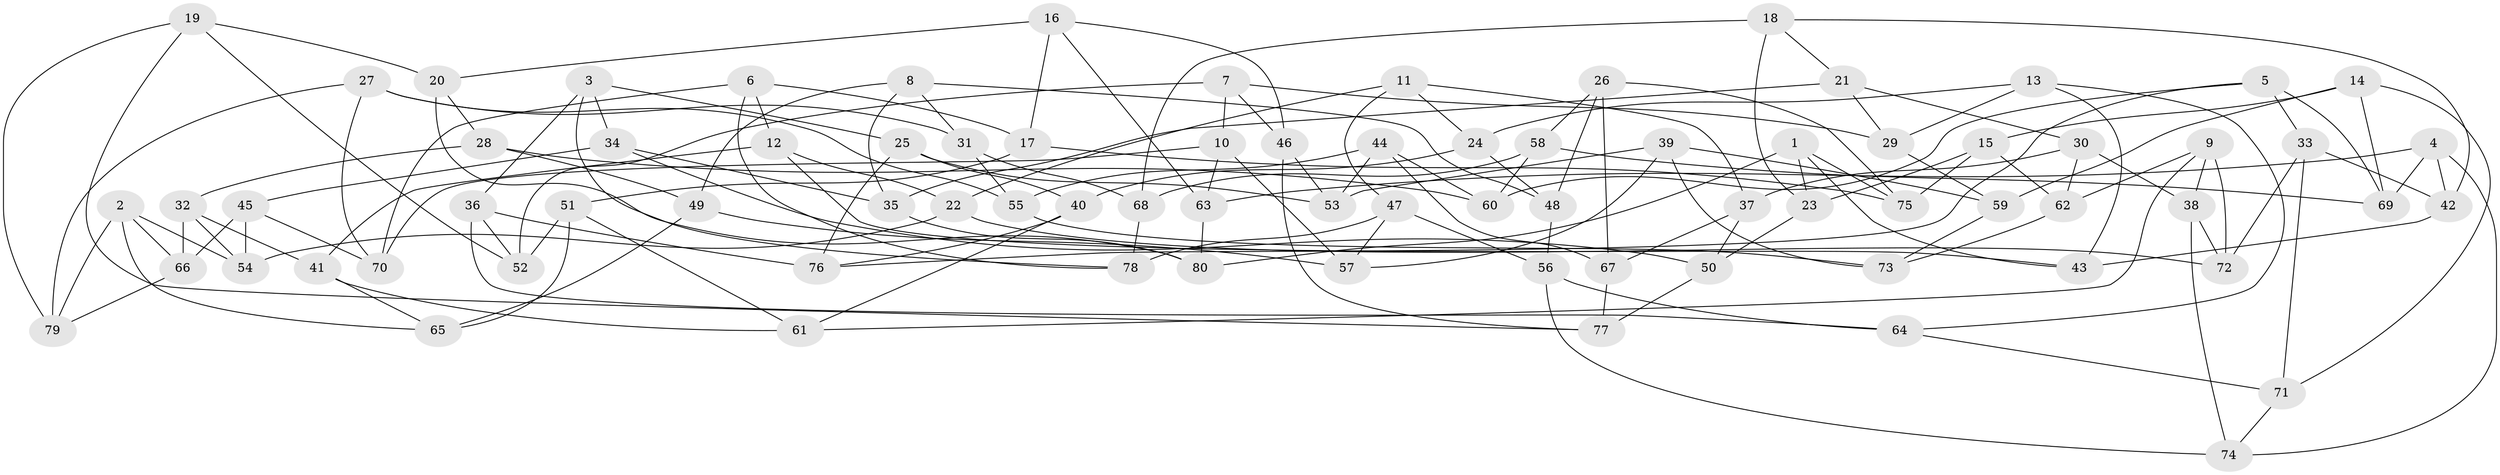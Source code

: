 // Generated by graph-tools (version 1.1) at 2025/59/03/09/25 04:59:27]
// undirected, 80 vertices, 160 edges
graph export_dot {
graph [start="1"]
  node [color=gray90,style=filled];
  1;
  2;
  3;
  4;
  5;
  6;
  7;
  8;
  9;
  10;
  11;
  12;
  13;
  14;
  15;
  16;
  17;
  18;
  19;
  20;
  21;
  22;
  23;
  24;
  25;
  26;
  27;
  28;
  29;
  30;
  31;
  32;
  33;
  34;
  35;
  36;
  37;
  38;
  39;
  40;
  41;
  42;
  43;
  44;
  45;
  46;
  47;
  48;
  49;
  50;
  51;
  52;
  53;
  54;
  55;
  56;
  57;
  58;
  59;
  60;
  61;
  62;
  63;
  64;
  65;
  66;
  67;
  68;
  69;
  70;
  71;
  72;
  73;
  74;
  75;
  76;
  77;
  78;
  79;
  80;
  1 -- 80;
  1 -- 75;
  1 -- 23;
  1 -- 43;
  2 -- 79;
  2 -- 66;
  2 -- 54;
  2 -- 65;
  3 -- 25;
  3 -- 34;
  3 -- 36;
  3 -- 78;
  4 -- 69;
  4 -- 74;
  4 -- 42;
  4 -- 63;
  5 -- 69;
  5 -- 76;
  5 -- 33;
  5 -- 60;
  6 -- 70;
  6 -- 78;
  6 -- 12;
  6 -- 17;
  7 -- 52;
  7 -- 10;
  7 -- 29;
  7 -- 46;
  8 -- 31;
  8 -- 49;
  8 -- 35;
  8 -- 48;
  9 -- 38;
  9 -- 72;
  9 -- 61;
  9 -- 62;
  10 -- 63;
  10 -- 57;
  10 -- 70;
  11 -- 24;
  11 -- 47;
  11 -- 22;
  11 -- 37;
  12 -- 43;
  12 -- 41;
  12 -- 22;
  13 -- 43;
  13 -- 29;
  13 -- 24;
  13 -- 64;
  14 -- 15;
  14 -- 71;
  14 -- 59;
  14 -- 69;
  15 -- 23;
  15 -- 75;
  15 -- 62;
  16 -- 20;
  16 -- 17;
  16 -- 46;
  16 -- 63;
  17 -- 75;
  17 -- 51;
  18 -- 21;
  18 -- 23;
  18 -- 68;
  18 -- 42;
  19 -- 20;
  19 -- 52;
  19 -- 77;
  19 -- 79;
  20 -- 28;
  20 -- 80;
  21 -- 29;
  21 -- 30;
  21 -- 35;
  22 -- 54;
  22 -- 72;
  23 -- 50;
  24 -- 40;
  24 -- 48;
  25 -- 53;
  25 -- 76;
  25 -- 40;
  26 -- 75;
  26 -- 58;
  26 -- 48;
  26 -- 67;
  27 -- 70;
  27 -- 79;
  27 -- 55;
  27 -- 31;
  28 -- 49;
  28 -- 32;
  28 -- 60;
  29 -- 59;
  30 -- 38;
  30 -- 37;
  30 -- 62;
  31 -- 68;
  31 -- 55;
  32 -- 41;
  32 -- 66;
  32 -- 54;
  33 -- 71;
  33 -- 42;
  33 -- 72;
  34 -- 35;
  34 -- 50;
  34 -- 45;
  35 -- 80;
  36 -- 76;
  36 -- 52;
  36 -- 64;
  37 -- 50;
  37 -- 67;
  38 -- 74;
  38 -- 72;
  39 -- 57;
  39 -- 73;
  39 -- 59;
  39 -- 53;
  40 -- 61;
  40 -- 76;
  41 -- 61;
  41 -- 65;
  42 -- 43;
  44 -- 53;
  44 -- 55;
  44 -- 60;
  44 -- 67;
  45 -- 66;
  45 -- 70;
  45 -- 54;
  46 -- 53;
  46 -- 77;
  47 -- 78;
  47 -- 57;
  47 -- 56;
  48 -- 56;
  49 -- 65;
  49 -- 57;
  50 -- 77;
  51 -- 61;
  51 -- 65;
  51 -- 52;
  55 -- 73;
  56 -- 74;
  56 -- 64;
  58 -- 60;
  58 -- 69;
  58 -- 68;
  59 -- 73;
  62 -- 73;
  63 -- 80;
  64 -- 71;
  66 -- 79;
  67 -- 77;
  68 -- 78;
  71 -- 74;
}
